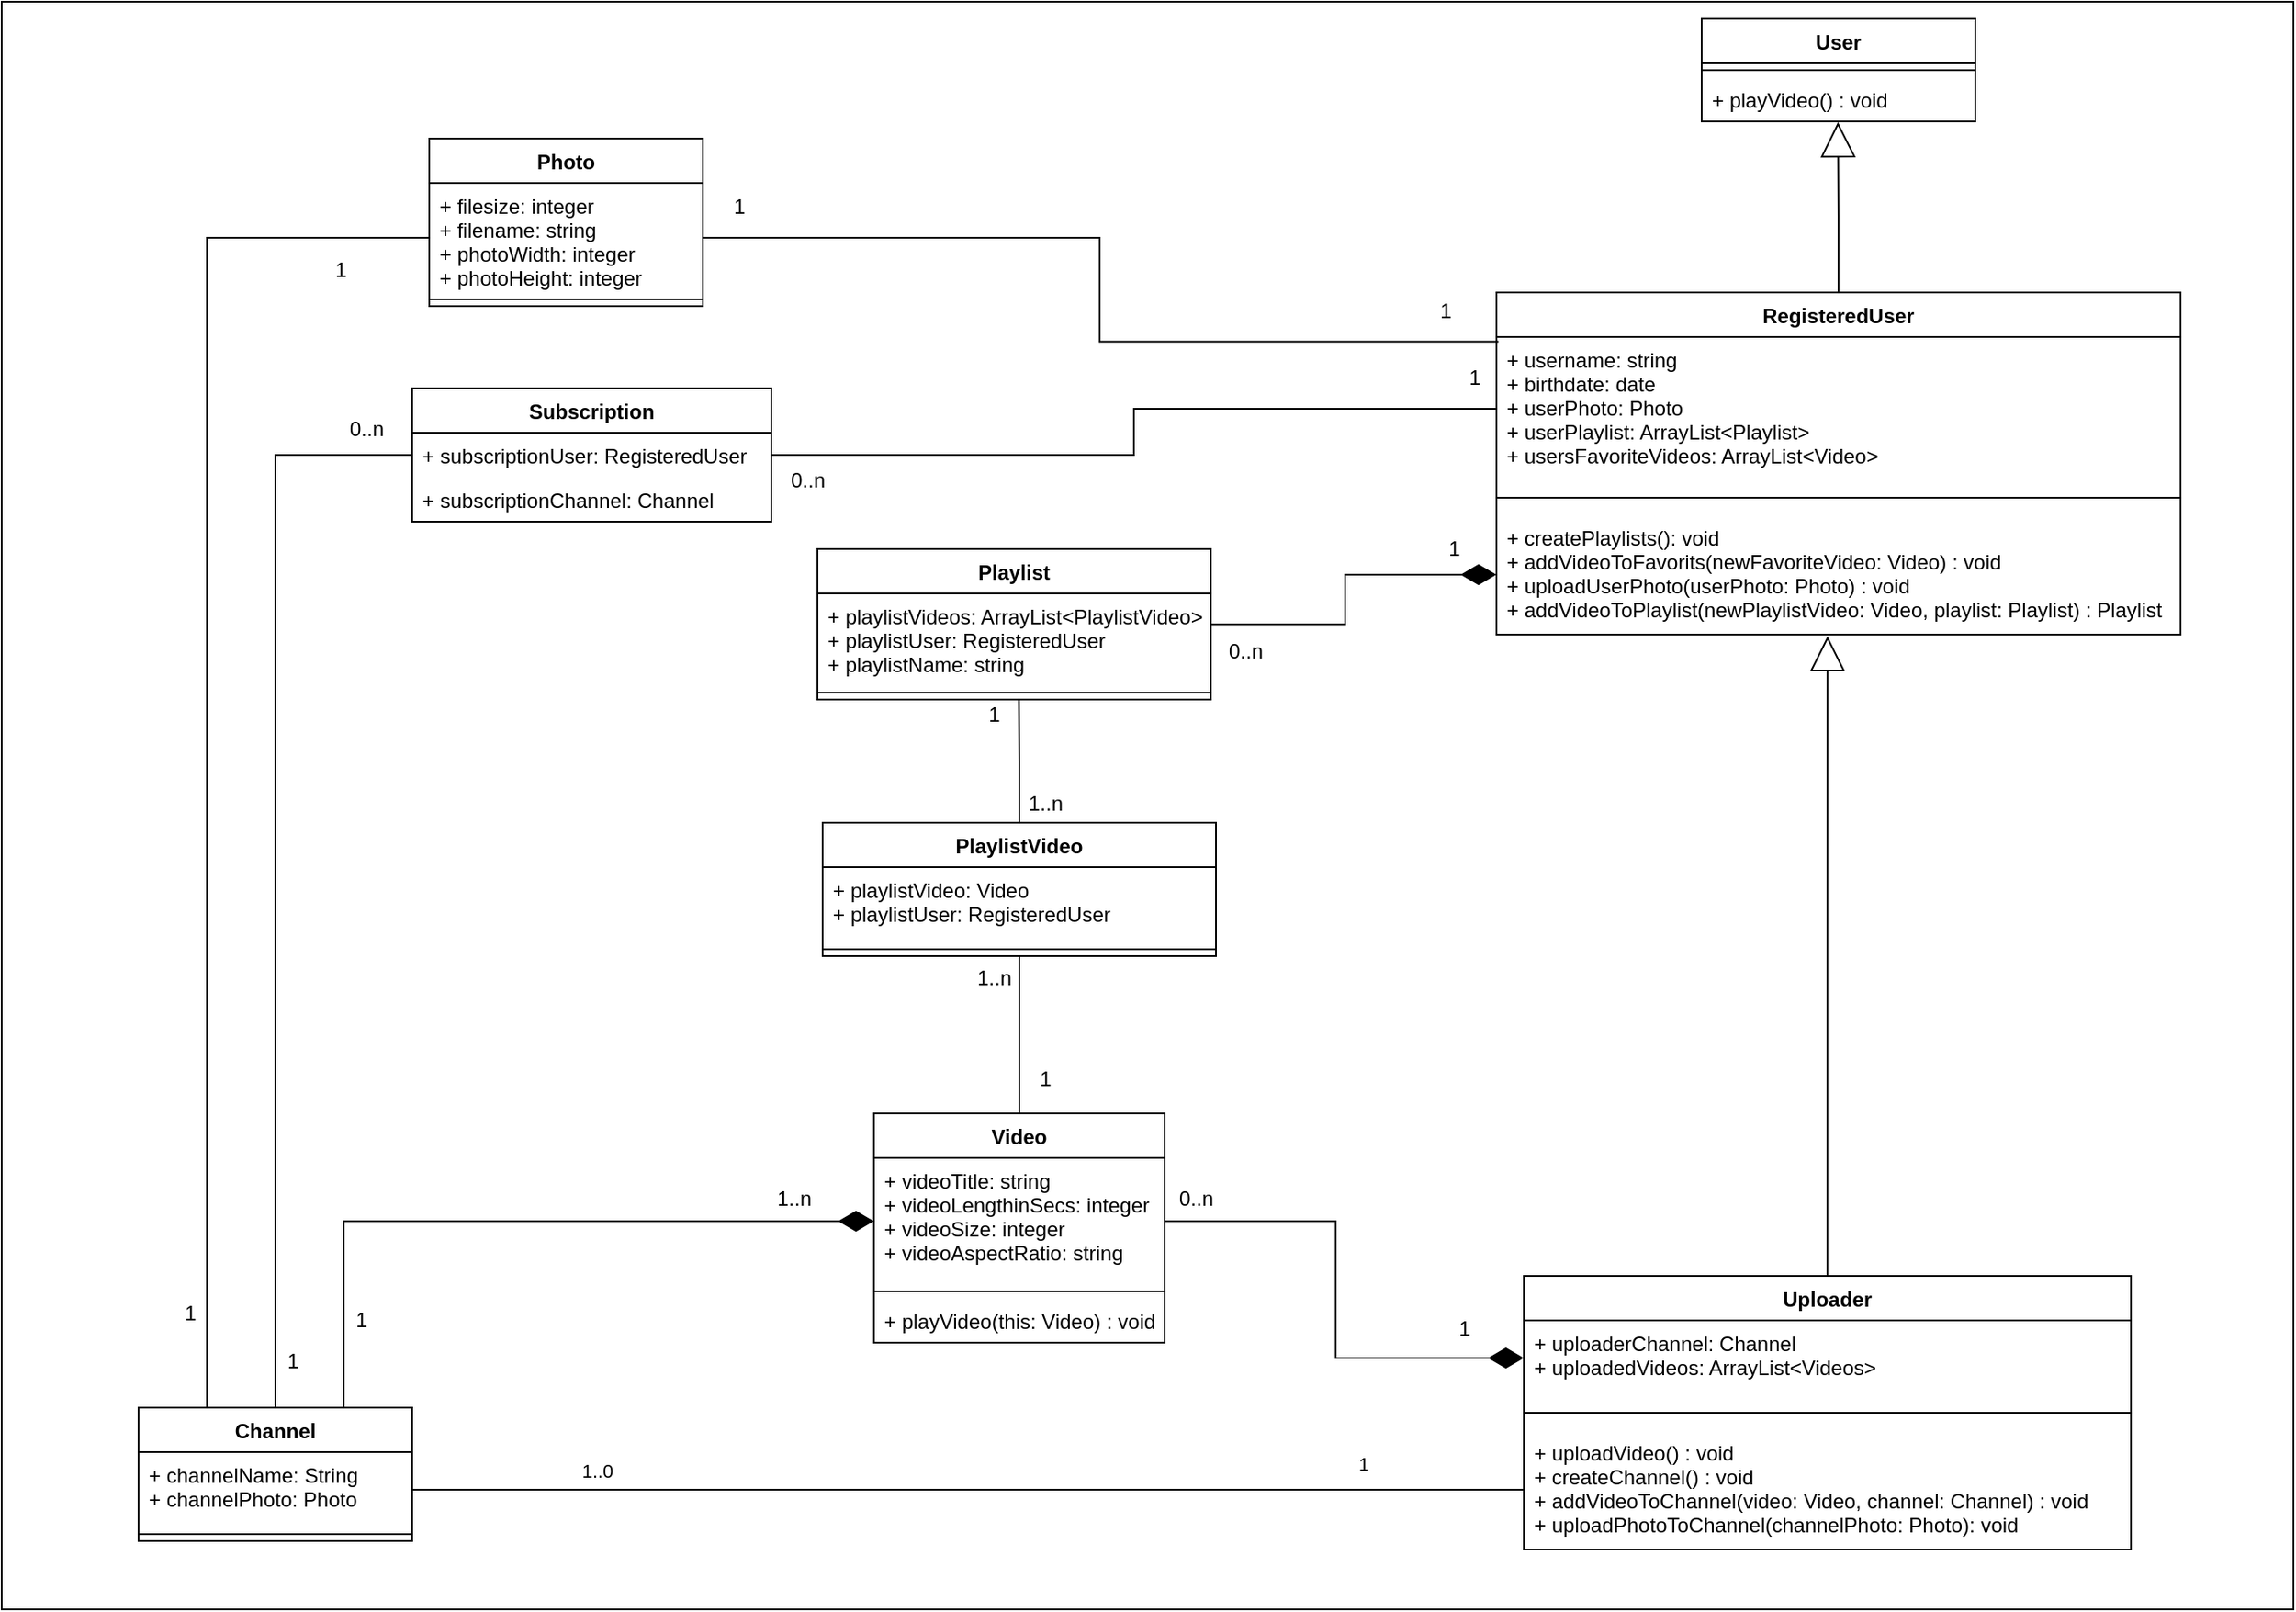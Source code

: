 <mxfile version="13.8.3" type="device"><diagram id="C5RBs43oDa-KdzZeNtuy" name="Page-1"><mxGraphModel dx="2557" dy="2134" grid="1" gridSize="10" guides="1" tooltips="1" connect="1" arrows="1" fold="1" page="1" pageScale="1" pageWidth="827" pageHeight="1169" math="0" shadow="0"><root><mxCell id="WIyWlLk6GJQsqaUBKTNV-0"/><mxCell id="WIyWlLk6GJQsqaUBKTNV-1" parent="WIyWlLk6GJQsqaUBKTNV-0"/><mxCell id="UJesKJ_FRwLVSeKDxCTI-75" value="" style="rounded=0;whiteSpace=wrap;html=1;fontSize=12;" vertex="1" parent="WIyWlLk6GJQsqaUBKTNV-1"><mxGeometry x="-600" y="-60" width="1340" height="940" as="geometry"/></mxCell><mxCell id="UJesKJ_FRwLVSeKDxCTI-0" value="User" style="swimlane;fontStyle=1;align=center;verticalAlign=top;childLayout=stackLayout;horizontal=1;startSize=26;horizontalStack=0;resizeParent=1;resizeParentMax=0;resizeLast=0;collapsible=1;marginBottom=0;" vertex="1" parent="WIyWlLk6GJQsqaUBKTNV-1"><mxGeometry x="394" y="-50" width="160" height="60" as="geometry"/></mxCell><mxCell id="UJesKJ_FRwLVSeKDxCTI-2" value="" style="line;strokeWidth=1;fillColor=none;align=left;verticalAlign=middle;spacingTop=-1;spacingLeft=3;spacingRight=3;rotatable=0;labelPosition=right;points=[];portConstraint=eastwest;" vertex="1" parent="UJesKJ_FRwLVSeKDxCTI-0"><mxGeometry y="26" width="160" height="8" as="geometry"/></mxCell><mxCell id="UJesKJ_FRwLVSeKDxCTI-3" value="+ playVideo() : void" style="text;strokeColor=none;fillColor=none;align=left;verticalAlign=top;spacingLeft=4;spacingRight=4;overflow=hidden;rotatable=0;points=[[0,0.5],[1,0.5]];portConstraint=eastwest;" vertex="1" parent="UJesKJ_FRwLVSeKDxCTI-0"><mxGeometry y="34" width="160" height="26" as="geometry"/></mxCell><mxCell id="UJesKJ_FRwLVSeKDxCTI-8" style="edgeStyle=orthogonalEdgeStyle;rounded=0;orthogonalLoop=1;jettySize=auto;html=1;endArrow=block;endFill=0;strokeWidth=1;endSize=18;entryX=0.498;entryY=1.015;entryDx=0;entryDy=0;entryPerimeter=0;" edge="1" parent="WIyWlLk6GJQsqaUBKTNV-1" source="UJesKJ_FRwLVSeKDxCTI-4" target="UJesKJ_FRwLVSeKDxCTI-3"><mxGeometry relative="1" as="geometry"><mxPoint x="120" y="100" as="targetPoint"/></mxGeometry></mxCell><mxCell id="UJesKJ_FRwLVSeKDxCTI-4" value="RegisteredUser" style="swimlane;fontStyle=1;align=center;verticalAlign=top;childLayout=stackLayout;horizontal=1;startSize=26;horizontalStack=0;resizeParent=1;resizeParentMax=0;resizeLast=0;collapsible=1;marginBottom=0;" vertex="1" parent="WIyWlLk6GJQsqaUBKTNV-1"><mxGeometry x="274" y="110" width="400" height="200" as="geometry"/></mxCell><mxCell id="UJesKJ_FRwLVSeKDxCTI-5" value="+ username: string&#10;+ birthdate: date&#10;+ userPhoto: Photo&#10;+ userPlaylist: ArrayList&lt;Playlist&gt;&#10;+ usersFavoriteVideos: ArrayList&lt;Video&gt;" style="text;strokeColor=none;fillColor=none;align=left;verticalAlign=top;spacingLeft=4;spacingRight=4;overflow=hidden;rotatable=0;points=[[0,0.5],[1,0.5]];portConstraint=eastwest;" vertex="1" parent="UJesKJ_FRwLVSeKDxCTI-4"><mxGeometry y="26" width="400" height="84" as="geometry"/></mxCell><mxCell id="UJesKJ_FRwLVSeKDxCTI-6" value="" style="line;strokeWidth=1;fillColor=none;align=left;verticalAlign=middle;spacingTop=-1;spacingLeft=3;spacingRight=3;rotatable=0;labelPosition=right;points=[];portConstraint=eastwest;" vertex="1" parent="UJesKJ_FRwLVSeKDxCTI-4"><mxGeometry y="110" width="400" height="20" as="geometry"/></mxCell><mxCell id="UJesKJ_FRwLVSeKDxCTI-7" value="+ createPlaylists(): void&#10;+ addVideoToFavorits(newFavoriteVideo: Video) : void&#10;+ uploadUserPhoto(userPhoto: Photo) : void&#10;+ addVideoToPlaylist(newPlaylistVideo: Video, playlist: Playlist) : Playlist" style="text;strokeColor=none;fillColor=none;align=left;verticalAlign=top;spacingLeft=4;spacingRight=4;overflow=hidden;rotatable=0;points=[[0,0.5],[1,0.5]];portConstraint=eastwest;" vertex="1" parent="UJesKJ_FRwLVSeKDxCTI-4"><mxGeometry y="130" width="400" height="70" as="geometry"/></mxCell><mxCell id="UJesKJ_FRwLVSeKDxCTI-18" style="edgeStyle=orthogonalEdgeStyle;rounded=0;orthogonalLoop=1;jettySize=auto;html=1;entryX=0.003;entryY=0.032;entryDx=0;entryDy=0;endFill=0;endSize=9;strokeWidth=1;endArrow=none;fontSize=12;exitX=1;exitY=0.5;exitDx=0;exitDy=0;entryPerimeter=0;" edge="1" parent="WIyWlLk6GJQsqaUBKTNV-1" source="UJesKJ_FRwLVSeKDxCTI-15" target="UJesKJ_FRwLVSeKDxCTI-5"><mxGeometry relative="1" as="geometry"/></mxCell><mxCell id="UJesKJ_FRwLVSeKDxCTI-35" value="1" style="edgeLabel;html=1;align=center;verticalAlign=middle;resizable=0;points=[];fontSize=12;" vertex="1" connectable="0" parent="UJesKJ_FRwLVSeKDxCTI-18"><mxGeometry x="-0.77" y="-2" relative="1" as="geometry"><mxPoint x="-40" y="-20" as="offset"/></mxGeometry></mxCell><mxCell id="UJesKJ_FRwLVSeKDxCTI-36" value="1" style="edgeLabel;html=1;align=center;verticalAlign=middle;resizable=0;points=[];fontSize=12;" vertex="1" connectable="0" parent="UJesKJ_FRwLVSeKDxCTI-18"><mxGeometry x="0.719" relative="1" as="geometry"><mxPoint x="42.07" y="-18" as="offset"/></mxGeometry></mxCell><mxCell id="UJesKJ_FRwLVSeKDxCTI-14" value="Photo" style="swimlane;fontStyle=1;align=center;verticalAlign=top;childLayout=stackLayout;horizontal=1;startSize=26;horizontalStack=0;resizeParent=1;resizeParentMax=0;resizeLast=0;collapsible=1;marginBottom=0;" vertex="1" parent="WIyWlLk6GJQsqaUBKTNV-1"><mxGeometry x="-350" y="20" width="160" height="98" as="geometry"/></mxCell><mxCell id="UJesKJ_FRwLVSeKDxCTI-15" value="+ filesize: integer&#10;+ filename: string&#10;+ photoWidth: integer&#10;+ photoHeight: integer" style="text;strokeColor=none;fillColor=none;align=left;verticalAlign=top;spacingLeft=4;spacingRight=4;overflow=hidden;rotatable=0;points=[[0,0.5],[1,0.5]];portConstraint=eastwest;" vertex="1" parent="UJesKJ_FRwLVSeKDxCTI-14"><mxGeometry y="26" width="160" height="64" as="geometry"/></mxCell><mxCell id="UJesKJ_FRwLVSeKDxCTI-16" value="" style="line;strokeWidth=1;fillColor=none;align=left;verticalAlign=middle;spacingTop=-1;spacingLeft=3;spacingRight=3;rotatable=0;labelPosition=right;points=[];portConstraint=eastwest;" vertex="1" parent="UJesKJ_FRwLVSeKDxCTI-14"><mxGeometry y="90" width="160" height="8" as="geometry"/></mxCell><mxCell id="UJesKJ_FRwLVSeKDxCTI-24" style="edgeStyle=orthogonalEdgeStyle;rounded=0;orthogonalLoop=1;jettySize=auto;html=1;endArrow=block;endFill=0;endSize=18;strokeWidth=1;entryX=0.484;entryY=1.013;entryDx=0;entryDy=0;entryPerimeter=0;" edge="1" parent="WIyWlLk6GJQsqaUBKTNV-1" source="UJesKJ_FRwLVSeKDxCTI-19" target="UJesKJ_FRwLVSeKDxCTI-7"><mxGeometry relative="1" as="geometry"><mxPoint x="459" y="299" as="targetPoint"/></mxGeometry></mxCell><mxCell id="UJesKJ_FRwLVSeKDxCTI-19" value="Uploader" style="swimlane;fontStyle=1;align=center;verticalAlign=top;childLayout=stackLayout;horizontal=1;startSize=26;horizontalStack=0;resizeParent=1;resizeParentMax=0;resizeLast=0;collapsible=1;marginBottom=0;" vertex="1" parent="WIyWlLk6GJQsqaUBKTNV-1"><mxGeometry x="290.0" y="685" width="355" height="160" as="geometry"/></mxCell><mxCell id="UJesKJ_FRwLVSeKDxCTI-20" value="+ uploaderChannel: Channel&#10;+ uploadedVideos: ArrayList&lt;Videos&gt;" style="text;strokeColor=none;fillColor=none;align=left;verticalAlign=top;spacingLeft=4;spacingRight=4;overflow=hidden;rotatable=0;points=[[0,0.5],[1,0.5]];portConstraint=eastwest;" vertex="1" parent="UJesKJ_FRwLVSeKDxCTI-19"><mxGeometry y="26" width="355" height="44" as="geometry"/></mxCell><mxCell id="UJesKJ_FRwLVSeKDxCTI-21" value="" style="line;strokeWidth=1;fillColor=none;align=left;verticalAlign=middle;spacingTop=-1;spacingLeft=3;spacingRight=3;rotatable=0;labelPosition=right;points=[];portConstraint=eastwest;" vertex="1" parent="UJesKJ_FRwLVSeKDxCTI-19"><mxGeometry y="70" width="355" height="20" as="geometry"/></mxCell><mxCell id="UJesKJ_FRwLVSeKDxCTI-22" value="+ uploadVideo() : void&#10;+ createChannel() : void&#10;+ addVideoToChannel(video: Video, channel: Channel) : void&#10;+ uploadPhotoToChannel(channelPhoto: Photo): void" style="text;strokeColor=none;fillColor=none;align=left;verticalAlign=top;spacingLeft=4;spacingRight=4;overflow=hidden;rotatable=0;points=[[0,0.5],[1,0.5]];portConstraint=eastwest;" vertex="1" parent="UJesKJ_FRwLVSeKDxCTI-19"><mxGeometry y="90" width="355" height="70" as="geometry"/></mxCell><mxCell id="UJesKJ_FRwLVSeKDxCTI-32" style="edgeStyle=orthogonalEdgeStyle;rounded=0;orthogonalLoop=1;jettySize=auto;html=1;entryX=0;entryY=0.5;entryDx=0;entryDy=0;endArrow=none;endFill=0;endSize=18;strokeWidth=1;startArrow=none;startFill=0;startSize=18;exitX=0.25;exitY=0;exitDx=0;exitDy=0;" edge="1" parent="WIyWlLk6GJQsqaUBKTNV-1" source="UJesKJ_FRwLVSeKDxCTI-25" target="UJesKJ_FRwLVSeKDxCTI-15"><mxGeometry relative="1" as="geometry"/></mxCell><mxCell id="UJesKJ_FRwLVSeKDxCTI-33" value="1" style="edgeLabel;html=1;align=center;verticalAlign=middle;resizable=0;points=[];fontSize=12;" vertex="1" connectable="0" parent="UJesKJ_FRwLVSeKDxCTI-32"><mxGeometry x="0.661" y="-1" relative="1" as="geometry"><mxPoint x="76.86" y="11" as="offset"/></mxGeometry></mxCell><mxCell id="UJesKJ_FRwLVSeKDxCTI-34" value="1" style="edgeLabel;html=1;align=center;verticalAlign=middle;resizable=0;points=[];fontSize=12;" vertex="1" connectable="0" parent="UJesKJ_FRwLVSeKDxCTI-32"><mxGeometry x="-0.751" y="1" relative="1" as="geometry"><mxPoint x="-9.01" y="46.57" as="offset"/></mxGeometry></mxCell><mxCell id="UJesKJ_FRwLVSeKDxCTI-42" style="edgeStyle=orthogonalEdgeStyle;rounded=0;orthogonalLoop=1;jettySize=auto;html=1;entryX=0;entryY=0.5;entryDx=0;entryDy=0;startArrow=none;startFill=0;startSize=18;endArrow=diamondThin;endFill=1;endSize=18;strokeWidth=1;fontSize=12;exitX=0.75;exitY=0;exitDx=0;exitDy=0;" edge="1" parent="WIyWlLk6GJQsqaUBKTNV-1" source="UJesKJ_FRwLVSeKDxCTI-25" target="UJesKJ_FRwLVSeKDxCTI-38"><mxGeometry relative="1" as="geometry"/></mxCell><mxCell id="UJesKJ_FRwLVSeKDxCTI-43" value="1" style="edgeLabel;html=1;align=center;verticalAlign=middle;resizable=0;points=[];fontSize=12;" vertex="1" connectable="0" parent="UJesKJ_FRwLVSeKDxCTI-42"><mxGeometry x="-0.756" y="-1" relative="1" as="geometry"><mxPoint x="8.99" as="offset"/></mxGeometry></mxCell><mxCell id="UJesKJ_FRwLVSeKDxCTI-44" value="1..n" style="edgeLabel;html=1;align=center;verticalAlign=middle;resizable=0;points=[];fontSize=12;" vertex="1" connectable="0" parent="UJesKJ_FRwLVSeKDxCTI-42"><mxGeometry x="0.895" y="-1" relative="1" as="geometry"><mxPoint x="-25.21" y="-14" as="offset"/></mxGeometry></mxCell><mxCell id="UJesKJ_FRwLVSeKDxCTI-58" style="edgeStyle=orthogonalEdgeStyle;rounded=0;orthogonalLoop=1;jettySize=auto;html=1;entryX=0;entryY=0.5;entryDx=0;entryDy=0;startArrow=none;startFill=0;startSize=18;endArrow=none;endFill=0;endSize=18;strokeWidth=1;fontSize=12;" edge="1" parent="WIyWlLk6GJQsqaUBKTNV-1" source="UJesKJ_FRwLVSeKDxCTI-25" target="UJesKJ_FRwLVSeKDxCTI-61"><mxGeometry relative="1" as="geometry"/></mxCell><mxCell id="UJesKJ_FRwLVSeKDxCTI-59" value="1" style="edgeLabel;html=1;align=center;verticalAlign=middle;resizable=0;points=[];fontSize=12;" vertex="1" connectable="0" parent="UJesKJ_FRwLVSeKDxCTI-58"><mxGeometry x="-0.948" relative="1" as="geometry"><mxPoint x="10" y="-10.57" as="offset"/></mxGeometry></mxCell><mxCell id="UJesKJ_FRwLVSeKDxCTI-65" value="0..n" style="edgeLabel;html=1;align=center;verticalAlign=middle;resizable=0;points=[];fontSize=12;" vertex="1" connectable="0" parent="UJesKJ_FRwLVSeKDxCTI-58"><mxGeometry x="0.914" y="2" relative="1" as="geometry"><mxPoint y="-13" as="offset"/></mxGeometry></mxCell><mxCell id="UJesKJ_FRwLVSeKDxCTI-25" value="Channel" style="swimlane;fontStyle=1;align=center;verticalAlign=top;childLayout=stackLayout;horizontal=1;startSize=26;horizontalStack=0;resizeParent=1;resizeParentMax=0;resizeLast=0;collapsible=1;marginBottom=0;" vertex="1" parent="WIyWlLk6GJQsqaUBKTNV-1"><mxGeometry x="-519.99" y="762" width="160" height="78" as="geometry"/></mxCell><mxCell id="UJesKJ_FRwLVSeKDxCTI-26" value="+ channelName: String&#10;+ channelPhoto: Photo" style="text;strokeColor=none;fillColor=none;align=left;verticalAlign=top;spacingLeft=4;spacingRight=4;overflow=hidden;rotatable=0;points=[[0,0.5],[1,0.5]];portConstraint=eastwest;" vertex="1" parent="UJesKJ_FRwLVSeKDxCTI-25"><mxGeometry y="26" width="160" height="44" as="geometry"/></mxCell><mxCell id="UJesKJ_FRwLVSeKDxCTI-27" value="" style="line;strokeWidth=1;fillColor=none;align=left;verticalAlign=middle;spacingTop=-1;spacingLeft=3;spacingRight=3;rotatable=0;labelPosition=right;points=[];portConstraint=eastwest;" vertex="1" parent="UJesKJ_FRwLVSeKDxCTI-25"><mxGeometry y="70" width="160" height="8" as="geometry"/></mxCell><mxCell id="UJesKJ_FRwLVSeKDxCTI-29" style="edgeStyle=orthogonalEdgeStyle;rounded=0;orthogonalLoop=1;jettySize=auto;html=1;endArrow=none;endFill=0;endSize=18;strokeWidth=1;entryX=0;entryY=0.5;entryDx=0;entryDy=0;" edge="1" parent="WIyWlLk6GJQsqaUBKTNV-1" source="UJesKJ_FRwLVSeKDxCTI-26" target="UJesKJ_FRwLVSeKDxCTI-22"><mxGeometry relative="1" as="geometry"><mxPoint x="-70" y="670" as="targetPoint"/></mxGeometry></mxCell><mxCell id="UJesKJ_FRwLVSeKDxCTI-30" value="1" style="edgeLabel;html=1;align=center;verticalAlign=middle;resizable=0;points=[];" vertex="1" connectable="0" parent="UJesKJ_FRwLVSeKDxCTI-29"><mxGeometry x="0.342" relative="1" as="geometry"><mxPoint x="119.59" y="-15" as="offset"/></mxGeometry></mxCell><mxCell id="UJesKJ_FRwLVSeKDxCTI-31" value="1..0" style="edgeLabel;html=1;align=center;verticalAlign=middle;resizable=0;points=[];" vertex="1" connectable="0" parent="UJesKJ_FRwLVSeKDxCTI-29"><mxGeometry x="-0.69" y="1" relative="1" as="geometry"><mxPoint x="7.67" y="-10" as="offset"/></mxGeometry></mxCell><mxCell id="UJesKJ_FRwLVSeKDxCTI-37" value="Video" style="swimlane;fontStyle=1;align=center;verticalAlign=top;childLayout=stackLayout;horizontal=1;startSize=26;horizontalStack=0;resizeParent=1;resizeParentMax=0;resizeLast=0;collapsible=1;marginBottom=0;fontSize=12;" vertex="1" parent="WIyWlLk6GJQsqaUBKTNV-1"><mxGeometry x="-90" y="590" width="170" height="134" as="geometry"/></mxCell><mxCell id="UJesKJ_FRwLVSeKDxCTI-38" value="+ videoTitle: string&#10;+ videoLengthinSecs: integer&#10;+ videoSize: integer&#10;+ videoAspectRatio: string" style="text;strokeColor=none;fillColor=none;align=left;verticalAlign=top;spacingLeft=4;spacingRight=4;overflow=hidden;rotatable=0;points=[[0,0.5],[1,0.5]];portConstraint=eastwest;" vertex="1" parent="UJesKJ_FRwLVSeKDxCTI-37"><mxGeometry y="26" width="170" height="74" as="geometry"/></mxCell><mxCell id="UJesKJ_FRwLVSeKDxCTI-39" value="" style="line;strokeWidth=1;fillColor=none;align=left;verticalAlign=middle;spacingTop=-1;spacingLeft=3;spacingRight=3;rotatable=0;labelPosition=right;points=[];portConstraint=eastwest;" vertex="1" parent="UJesKJ_FRwLVSeKDxCTI-37"><mxGeometry y="100" width="170" height="8" as="geometry"/></mxCell><mxCell id="UJesKJ_FRwLVSeKDxCTI-40" value="+ playVideo(this: Video) : void" style="text;strokeColor=none;fillColor=none;align=left;verticalAlign=top;spacingLeft=4;spacingRight=4;overflow=hidden;rotatable=0;points=[[0,0.5],[1,0.5]];portConstraint=eastwest;" vertex="1" parent="UJesKJ_FRwLVSeKDxCTI-37"><mxGeometry y="108" width="170" height="26" as="geometry"/></mxCell><mxCell id="UJesKJ_FRwLVSeKDxCTI-41" style="edgeStyle=orthogonalEdgeStyle;rounded=0;orthogonalLoop=1;jettySize=auto;html=1;entryX=1;entryY=0.5;entryDx=0;entryDy=0;startArrow=diamondThin;startFill=1;startSize=18;endArrow=none;endFill=0;endSize=18;strokeWidth=1;fontSize=12;" edge="1" parent="WIyWlLk6GJQsqaUBKTNV-1" source="UJesKJ_FRwLVSeKDxCTI-20" target="UJesKJ_FRwLVSeKDxCTI-38"><mxGeometry relative="1" as="geometry"><mxPoint x="217" y="503" as="targetPoint"/></mxGeometry></mxCell><mxCell id="UJesKJ_FRwLVSeKDxCTI-45" value="0..n" style="edgeLabel;html=1;align=center;verticalAlign=middle;resizable=0;points=[];fontSize=12;" vertex="1" connectable="0" parent="UJesKJ_FRwLVSeKDxCTI-41"><mxGeometry x="0.878" y="-1" relative="1" as="geometry"><mxPoint y="-12.01" as="offset"/></mxGeometry></mxCell><mxCell id="UJesKJ_FRwLVSeKDxCTI-46" value="1" style="edgeLabel;html=1;align=center;verticalAlign=middle;resizable=0;points=[];fontSize=12;" vertex="1" connectable="0" parent="UJesKJ_FRwLVSeKDxCTI-41"><mxGeometry x="-0.83" y="-1" relative="1" as="geometry"><mxPoint x="-10.71" y="-16.03" as="offset"/></mxGeometry></mxCell><mxCell id="UJesKJ_FRwLVSeKDxCTI-51" style="edgeStyle=orthogonalEdgeStyle;rounded=0;orthogonalLoop=1;jettySize=auto;html=1;entryX=0;entryY=0.5;entryDx=0;entryDy=0;startArrow=none;startFill=0;startSize=18;endArrow=diamondThin;endFill=1;endSize=18;strokeWidth=1;fontSize=12;" edge="1" parent="WIyWlLk6GJQsqaUBKTNV-1" source="UJesKJ_FRwLVSeKDxCTI-47" target="UJesKJ_FRwLVSeKDxCTI-7"><mxGeometry relative="1" as="geometry"/></mxCell><mxCell id="UJesKJ_FRwLVSeKDxCTI-52" value="1" style="edgeLabel;html=1;align=center;verticalAlign=middle;resizable=0;points=[];fontSize=12;" vertex="1" connectable="0" parent="UJesKJ_FRwLVSeKDxCTI-51"><mxGeometry x="0.743" y="1" relative="1" as="geometry"><mxPoint y="-14" as="offset"/></mxGeometry></mxCell><mxCell id="UJesKJ_FRwLVSeKDxCTI-53" value="0..n" style="edgeLabel;html=1;align=center;verticalAlign=middle;resizable=0;points=[];fontSize=12;" vertex="1" connectable="0" parent="UJesKJ_FRwLVSeKDxCTI-51"><mxGeometry x="-0.792" y="-1" relative="1" as="geometry"><mxPoint x="-1" y="15" as="offset"/></mxGeometry></mxCell><mxCell id="UJesKJ_FRwLVSeKDxCTI-54" style="edgeStyle=orthogonalEdgeStyle;rounded=0;orthogonalLoop=1;jettySize=auto;html=1;entryX=0.5;entryY=0;entryDx=0;entryDy=0;startArrow=none;startFill=0;startSize=18;endArrow=none;endFill=0;endSize=18;strokeWidth=1;fontSize=12;exitX=0.5;exitY=1;exitDx=0;exitDy=0;" edge="1" parent="WIyWlLk6GJQsqaUBKTNV-1" source="UJesKJ_FRwLVSeKDxCTI-69" target="UJesKJ_FRwLVSeKDxCTI-37"><mxGeometry relative="1" as="geometry"/></mxCell><mxCell id="UJesKJ_FRwLVSeKDxCTI-55" value="1..n" style="edgeLabel;html=1;align=center;verticalAlign=middle;resizable=0;points=[];fontSize=12;" vertex="1" connectable="0" parent="UJesKJ_FRwLVSeKDxCTI-54"><mxGeometry x="-0.727" relative="1" as="geometry"><mxPoint x="-15" as="offset"/></mxGeometry></mxCell><mxCell id="UJesKJ_FRwLVSeKDxCTI-56" value="1" style="edgeLabel;html=1;align=center;verticalAlign=middle;resizable=0;points=[];fontSize=12;" vertex="1" connectable="0" parent="UJesKJ_FRwLVSeKDxCTI-54"><mxGeometry x="0.711" relative="1" as="geometry"><mxPoint x="15" y="-6.33" as="offset"/></mxGeometry></mxCell><mxCell id="UJesKJ_FRwLVSeKDxCTI-47" value="Playlist" style="swimlane;fontStyle=1;align=center;verticalAlign=top;childLayout=stackLayout;horizontal=1;startSize=26;horizontalStack=0;resizeParent=1;resizeParentMax=0;resizeLast=0;collapsible=1;marginBottom=0;fontSize=12;" vertex="1" parent="WIyWlLk6GJQsqaUBKTNV-1"><mxGeometry x="-123" y="260" width="230" height="88" as="geometry"/></mxCell><mxCell id="UJesKJ_FRwLVSeKDxCTI-48" value="+ playlistVideos: ArrayList&lt;PlaylistVideo&gt;&#10;+ playlistUser: RegisteredUser&#10;+ playlistName: string" style="text;strokeColor=none;fillColor=none;align=left;verticalAlign=top;spacingLeft=4;spacingRight=4;overflow=hidden;rotatable=0;points=[[0,0.5],[1,0.5]];portConstraint=eastwest;" vertex="1" parent="UJesKJ_FRwLVSeKDxCTI-47"><mxGeometry y="26" width="230" height="54" as="geometry"/></mxCell><mxCell id="UJesKJ_FRwLVSeKDxCTI-49" value="" style="line;strokeWidth=1;fillColor=none;align=left;verticalAlign=middle;spacingTop=-1;spacingLeft=3;spacingRight=3;rotatable=0;labelPosition=right;points=[];portConstraint=eastwest;" vertex="1" parent="UJesKJ_FRwLVSeKDxCTI-47"><mxGeometry y="80" width="230" height="8" as="geometry"/></mxCell><mxCell id="UJesKJ_FRwLVSeKDxCTI-60" value="Subscription" style="swimlane;fontStyle=1;childLayout=stackLayout;horizontal=1;startSize=26;fillColor=none;horizontalStack=0;resizeParent=1;resizeParentMax=0;resizeLast=0;collapsible=1;marginBottom=0;fontSize=12;" vertex="1" parent="WIyWlLk6GJQsqaUBKTNV-1"><mxGeometry x="-359.99" y="166" width="210" height="78" as="geometry"/></mxCell><mxCell id="UJesKJ_FRwLVSeKDxCTI-61" value="+ subscriptionUser: RegisteredUser" style="text;strokeColor=none;fillColor=none;align=left;verticalAlign=top;spacingLeft=4;spacingRight=4;overflow=hidden;rotatable=0;points=[[0,0.5],[1,0.5]];portConstraint=eastwest;" vertex="1" parent="UJesKJ_FRwLVSeKDxCTI-60"><mxGeometry y="26" width="210" height="26" as="geometry"/></mxCell><mxCell id="UJesKJ_FRwLVSeKDxCTI-62" value="+ subscriptionChannel: Channel" style="text;strokeColor=none;fillColor=none;align=left;verticalAlign=top;spacingLeft=4;spacingRight=4;overflow=hidden;rotatable=0;points=[[0,0.5],[1,0.5]];portConstraint=eastwest;" vertex="1" parent="UJesKJ_FRwLVSeKDxCTI-60"><mxGeometry y="52" width="210" height="26" as="geometry"/></mxCell><mxCell id="UJesKJ_FRwLVSeKDxCTI-64" style="edgeStyle=orthogonalEdgeStyle;rounded=0;orthogonalLoop=1;jettySize=auto;html=1;entryX=1;entryY=0.5;entryDx=0;entryDy=0;startArrow=none;startFill=0;startSize=18;endArrow=none;endFill=0;endSize=18;strokeWidth=1;fontSize=12;" edge="1" parent="WIyWlLk6GJQsqaUBKTNV-1" source="UJesKJ_FRwLVSeKDxCTI-5" target="UJesKJ_FRwLVSeKDxCTI-61"><mxGeometry relative="1" as="geometry"/></mxCell><mxCell id="UJesKJ_FRwLVSeKDxCTI-66" value="0..n" style="edgeLabel;html=1;align=center;verticalAlign=middle;resizable=0;points=[];fontSize=12;" vertex="1" connectable="0" parent="UJesKJ_FRwLVSeKDxCTI-64"><mxGeometry x="0.872" relative="1" as="geometry"><mxPoint x="-8.14" y="15" as="offset"/></mxGeometry></mxCell><mxCell id="UJesKJ_FRwLVSeKDxCTI-67" value="1" style="edgeLabel;html=1;align=center;verticalAlign=middle;resizable=0;points=[];fontSize=12;" vertex="1" connectable="0" parent="UJesKJ_FRwLVSeKDxCTI-64"><mxGeometry x="-0.863" y="-2" relative="1" as="geometry"><mxPoint x="17.67" y="-16" as="offset"/></mxGeometry></mxCell><mxCell id="UJesKJ_FRwLVSeKDxCTI-72" style="edgeStyle=orthogonalEdgeStyle;rounded=0;orthogonalLoop=1;jettySize=auto;html=1;startArrow=none;startFill=0;startSize=18;endArrow=none;endFill=0;endSize=18;strokeWidth=1;fontSize=12;entryX=0.512;entryY=1;entryDx=0;entryDy=0;entryPerimeter=0;" edge="1" parent="WIyWlLk6GJQsqaUBKTNV-1" source="UJesKJ_FRwLVSeKDxCTI-69" target="UJesKJ_FRwLVSeKDxCTI-49"><mxGeometry relative="1" as="geometry"><mxPoint y="380" as="targetPoint"/></mxGeometry></mxCell><mxCell id="UJesKJ_FRwLVSeKDxCTI-73" value="1" style="edgeLabel;html=1;align=center;verticalAlign=middle;resizable=0;points=[];fontSize=12;" vertex="1" connectable="0" parent="UJesKJ_FRwLVSeKDxCTI-72"><mxGeometry x="0.746" relative="1" as="geometry"><mxPoint x="-14.78" as="offset"/></mxGeometry></mxCell><mxCell id="UJesKJ_FRwLVSeKDxCTI-74" value="1..n" style="edgeLabel;html=1;align=center;verticalAlign=middle;resizable=0;points=[];fontSize=12;" vertex="1" connectable="0" parent="UJesKJ_FRwLVSeKDxCTI-72"><mxGeometry x="0.002" y="26" relative="1" as="geometry"><mxPoint x="41.17" y="25" as="offset"/></mxGeometry></mxCell><mxCell id="UJesKJ_FRwLVSeKDxCTI-69" value="PlaylistVideo" style="swimlane;fontStyle=1;align=center;verticalAlign=top;childLayout=stackLayout;horizontal=1;startSize=26;horizontalStack=0;resizeParent=1;resizeParentMax=0;resizeLast=0;collapsible=1;marginBottom=0;fontSize=12;" vertex="1" parent="WIyWlLk6GJQsqaUBKTNV-1"><mxGeometry x="-120" y="420" width="230" height="78" as="geometry"/></mxCell><mxCell id="UJesKJ_FRwLVSeKDxCTI-70" value="+ playlistVideo: Video&#10;+ playlistUser: RegisteredUser" style="text;strokeColor=none;fillColor=none;align=left;verticalAlign=top;spacingLeft=4;spacingRight=4;overflow=hidden;rotatable=0;points=[[0,0.5],[1,0.5]];portConstraint=eastwest;" vertex="1" parent="UJesKJ_FRwLVSeKDxCTI-69"><mxGeometry y="26" width="230" height="44" as="geometry"/></mxCell><mxCell id="UJesKJ_FRwLVSeKDxCTI-71" value="" style="line;strokeWidth=1;fillColor=none;align=left;verticalAlign=middle;spacingTop=-1;spacingLeft=3;spacingRight=3;rotatable=0;labelPosition=right;points=[];portConstraint=eastwest;" vertex="1" parent="UJesKJ_FRwLVSeKDxCTI-69"><mxGeometry y="70" width="230" height="8" as="geometry"/></mxCell></root></mxGraphModel></diagram></mxfile>